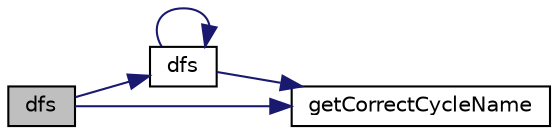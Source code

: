 digraph "dfs"
{
  edge [fontname="Helvetica",fontsize="10",labelfontname="Helvetica",labelfontsize="10"];
  node [fontname="Helvetica",fontsize="10",shape=record];
  rankdir="LR";
  Node0 [label="dfs",height=0.2,width=0.4,color="black", fillcolor="grey75", style="filled", fontcolor="black"];
  Node0 -> Node1 [color="midnightblue",fontsize="10",style="solid",fontname="Helvetica"];
  Node1 [label="dfs",height=0.2,width=0.4,color="black", fillcolor="white", style="filled",URL="$_cycles_in_the_graph_8cpp.html#a95781686d01ba667cfeda4049582846e"];
  Node1 -> Node1 [color="midnightblue",fontsize="10",style="solid",fontname="Helvetica"];
  Node1 -> Node2 [color="midnightblue",fontsize="10",style="solid",fontname="Helvetica"];
  Node2 [label="getCorrectCycleName",height=0.2,width=0.4,color="black", fillcolor="white", style="filled",URL="$_cycles_in_the_graph_8cpp.html#afc9b7ad81ad9ce712523bbc58b777755"];
  Node0 -> Node2 [color="midnightblue",fontsize="10",style="solid",fontname="Helvetica"];
}
